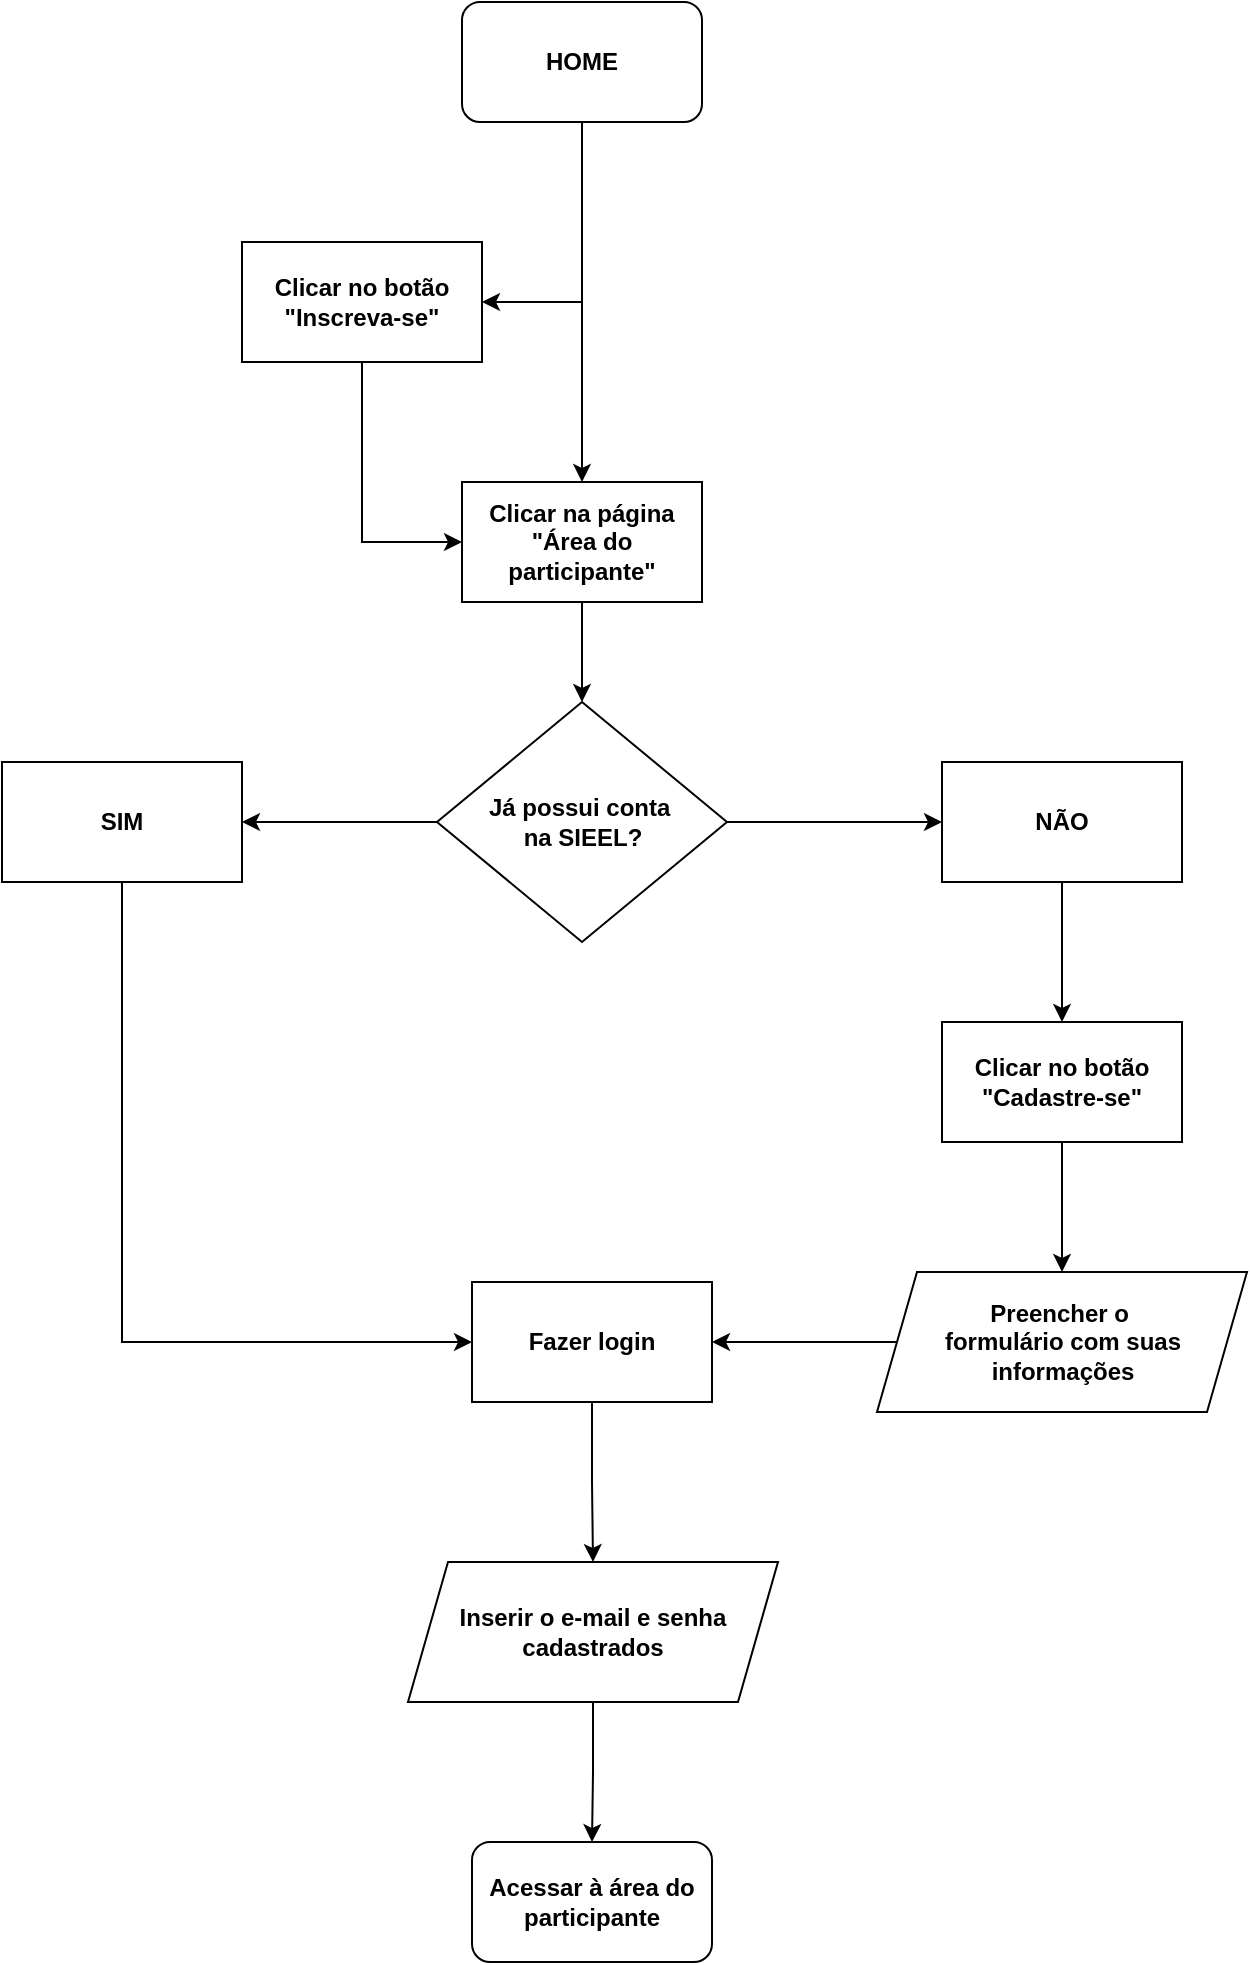 <mxfile version="26.2.13">
  <diagram name="Page-1" id="Qr1Dt3tRchDWBj-zdWVE">
    <mxGraphModel dx="1044" dy="584" grid="1" gridSize="10" guides="1" tooltips="1" connect="1" arrows="1" fold="1" page="1" pageScale="1" pageWidth="850" pageHeight="1100" math="0" shadow="0">
      <root>
        <mxCell id="0" />
        <mxCell id="1" parent="0" />
        <mxCell id="QOp0ti3etKmfNgTExBDU-3" value="" style="edgeStyle=orthogonalEdgeStyle;rounded=0;orthogonalLoop=1;jettySize=auto;html=1;strokeColor=light-dark(default, #4ebe2c);" parent="1" source="QOp0ti3etKmfNgTExBDU-1" target="QOp0ti3etKmfNgTExBDU-2" edge="1">
          <mxGeometry relative="1" as="geometry" />
        </mxCell>
        <mxCell id="QOp0ti3etKmfNgTExBDU-4" style="edgeStyle=orthogonalEdgeStyle;rounded=0;orthogonalLoop=1;jettySize=auto;html=1;strokeColor=light-dark(#000000,#33FF33);" parent="1" source="QOp0ti3etKmfNgTExBDU-1" target="QOp0ti3etKmfNgTExBDU-2" edge="1">
          <mxGeometry relative="1" as="geometry" />
        </mxCell>
        <mxCell id="QOp0ti3etKmfNgTExBDU-8" style="edgeStyle=orthogonalEdgeStyle;rounded=0;orthogonalLoop=1;jettySize=auto;html=1;entryX=1;entryY=0.5;entryDx=0;entryDy=0;strokeColor=light-dark(#000000,#33FF33);" parent="1" source="QOp0ti3etKmfNgTExBDU-1" target="QOp0ti3etKmfNgTExBDU-6" edge="1">
          <mxGeometry relative="1" as="geometry" />
        </mxCell>
        <mxCell id="QOp0ti3etKmfNgTExBDU-1" value="&lt;b&gt;HOME&lt;/b&gt;" style="rounded=1;whiteSpace=wrap;html=1;strokeColor=light-dark(#000000,#00FF00);" parent="1" vertex="1">
          <mxGeometry x="360" y="90" width="120" height="60" as="geometry" />
        </mxCell>
        <mxCell id="QOp0ti3etKmfNgTExBDU-10" style="edgeStyle=orthogonalEdgeStyle;rounded=0;orthogonalLoop=1;jettySize=auto;html=1;entryX=0.5;entryY=0;entryDx=0;entryDy=0;strokeColor=light-dark(#000000,#00FF00);" parent="1" source="QOp0ti3etKmfNgTExBDU-2" target="QOp0ti3etKmfNgTExBDU-11" edge="1">
          <mxGeometry relative="1" as="geometry">
            <mxPoint x="420" y="460" as="targetPoint" />
          </mxGeometry>
        </mxCell>
        <mxCell id="QOp0ti3etKmfNgTExBDU-2" value="&lt;b&gt;Clicar na página &quot;Área do participante&quot;&lt;/b&gt;" style="whiteSpace=wrap;html=1;strokeColor=light-dark(#000000,#00FF00);rounded=0;" parent="1" vertex="1">
          <mxGeometry x="360" y="330" width="120" height="60" as="geometry" />
        </mxCell>
        <mxCell id="QOp0ti3etKmfNgTExBDU-9" style="edgeStyle=orthogonalEdgeStyle;rounded=0;orthogonalLoop=1;jettySize=auto;html=1;entryX=0;entryY=0.5;entryDx=0;entryDy=0;strokeColor=light-dark(#000000,#00FF00);" parent="1" source="QOp0ti3etKmfNgTExBDU-6" target="QOp0ti3etKmfNgTExBDU-2" edge="1">
          <mxGeometry relative="1" as="geometry" />
        </mxCell>
        <mxCell id="QOp0ti3etKmfNgTExBDU-6" value="&lt;b&gt;Clicar no botão &quot;Inscreva-se&quot;&lt;/b&gt;" style="whiteSpace=wrap;html=1;strokeColor=light-dark(#000000,#00FF00);rounded=0;" parent="1" vertex="1">
          <mxGeometry x="250" y="210" width="120" height="60" as="geometry" />
        </mxCell>
        <mxCell id="QOp0ti3etKmfNgTExBDU-14" value="" style="edgeStyle=orthogonalEdgeStyle;rounded=0;orthogonalLoop=1;jettySize=auto;html=1;strokeColor=light-dark(#000000,#00FF00);" parent="1" source="QOp0ti3etKmfNgTExBDU-11" target="QOp0ti3etKmfNgTExBDU-13" edge="1">
          <mxGeometry relative="1" as="geometry" />
        </mxCell>
        <mxCell id="QOp0ti3etKmfNgTExBDU-16" value="" style="edgeStyle=orthogonalEdgeStyle;rounded=0;orthogonalLoop=1;jettySize=auto;html=1;strokeColor=light-dark(#000000,#00CC00);" parent="1" source="QOp0ti3etKmfNgTExBDU-11" target="QOp0ti3etKmfNgTExBDU-15" edge="1">
          <mxGeometry relative="1" as="geometry" />
        </mxCell>
        <mxCell id="QOp0ti3etKmfNgTExBDU-11" value="&lt;div&gt;&lt;b&gt;Já possui conta&amp;nbsp;&lt;/b&gt;&lt;/div&gt;&lt;div&gt;&lt;b&gt;na SIEEL?&lt;/b&gt;&lt;/div&gt;" style="rhombus;whiteSpace=wrap;html=1;fillColor=default;strokeColor=light-dark(#000000,#00FF00);" parent="1" vertex="1">
          <mxGeometry x="347.5" y="440" width="145" height="120" as="geometry" />
        </mxCell>
        <mxCell id="QOp0ti3etKmfNgTExBDU-28" style="edgeStyle=orthogonalEdgeStyle;rounded=0;orthogonalLoop=1;jettySize=auto;html=1;entryX=0;entryY=0.5;entryDx=0;entryDy=0;exitX=0.5;exitY=1;exitDx=0;exitDy=0;strokeColor=light-dark(#000000,#00FF00);" parent="1" source="QOp0ti3etKmfNgTExBDU-13" target="QOp0ti3etKmfNgTExBDU-19" edge="1">
          <mxGeometry relative="1" as="geometry">
            <Array as="points">
              <mxPoint x="190" y="760" />
            </Array>
          </mxGeometry>
        </mxCell>
        <mxCell id="QOp0ti3etKmfNgTExBDU-13" value="&lt;b&gt;SIM&lt;/b&gt;" style="whiteSpace=wrap;html=1;strokeColor=light-dark(#000000,#00FF00);" parent="1" vertex="1">
          <mxGeometry x="130" y="470" width="120" height="60" as="geometry" />
        </mxCell>
        <mxCell id="QOp0ti3etKmfNgTExBDU-18" value="" style="edgeStyle=orthogonalEdgeStyle;rounded=0;orthogonalLoop=1;jettySize=auto;html=1;strokeColor=light-dark(#000000,#00FF00);" parent="1" source="QOp0ti3etKmfNgTExBDU-15" target="QOp0ti3etKmfNgTExBDU-17" edge="1">
          <mxGeometry relative="1" as="geometry" />
        </mxCell>
        <mxCell id="QOp0ti3etKmfNgTExBDU-15" value="&lt;b&gt;NÃO&lt;/b&gt;" style="whiteSpace=wrap;html=1;strokeColor=light-dark(#000000,#00FF00);" parent="1" vertex="1">
          <mxGeometry x="600" y="470" width="120" height="60" as="geometry" />
        </mxCell>
        <mxCell id="QOp0ti3etKmfNgTExBDU-32" style="edgeStyle=orthogonalEdgeStyle;rounded=0;orthogonalLoop=1;jettySize=auto;html=1;strokeColor=light-dark(#000000,#00FF00);" parent="1" source="QOp0ti3etKmfNgTExBDU-17" target="QOp0ti3etKmfNgTExBDU-31" edge="1">
          <mxGeometry relative="1" as="geometry" />
        </mxCell>
        <mxCell id="QOp0ti3etKmfNgTExBDU-17" value="&lt;b&gt;Clicar no botão &quot;Cadastre-se&quot;&lt;/b&gt;" style="whiteSpace=wrap;html=1;strokeColor=light-dark(#000000,#00FF00);" parent="1" vertex="1">
          <mxGeometry x="600" y="600" width="120" height="60" as="geometry" />
        </mxCell>
        <mxCell id="QOp0ti3etKmfNgTExBDU-22" value="" style="edgeStyle=orthogonalEdgeStyle;rounded=0;orthogonalLoop=1;jettySize=auto;html=1;strokeColor=light-dark(#000000,#00CC00);entryX=0.5;entryY=0;entryDx=0;entryDy=0;" parent="1" source="QOp0ti3etKmfNgTExBDU-19" target="QOp0ti3etKmfNgTExBDU-30" edge="1">
          <mxGeometry relative="1" as="geometry">
            <mxPoint x="425" y="870" as="targetPoint" />
          </mxGeometry>
        </mxCell>
        <mxCell id="QOp0ti3etKmfNgTExBDU-19" value="&lt;b&gt;Fazer login&lt;/b&gt;" style="whiteSpace=wrap;html=1;strokeColor=light-dark(#000000,#00FF00);" parent="1" vertex="1">
          <mxGeometry x="365" y="730" width="120" height="60" as="geometry" />
        </mxCell>
        <mxCell id="QOp0ti3etKmfNgTExBDU-27" value="" style="edgeStyle=orthogonalEdgeStyle;rounded=0;orthogonalLoop=1;jettySize=auto;html=1;strokeColor=light-dark(#000000,#00FF00);exitX=0.5;exitY=1;exitDx=0;exitDy=0;" parent="1" source="QOp0ti3etKmfNgTExBDU-30" target="QOp0ti3etKmfNgTExBDU-26" edge="1">
          <mxGeometry relative="1" as="geometry">
            <mxPoint x="425" y="930" as="sourcePoint" />
          </mxGeometry>
        </mxCell>
        <mxCell id="QOp0ti3etKmfNgTExBDU-26" value="&lt;b&gt;Acessar à área do participante&lt;/b&gt;" style="whiteSpace=wrap;html=1;strokeColor=light-dark(#000000,#00CC00);rounded=1;" parent="1" vertex="1">
          <mxGeometry x="365" y="1010" width="120" height="60" as="geometry" />
        </mxCell>
        <mxCell id="QOp0ti3etKmfNgTExBDU-30" value="&lt;b&gt;Inserir o e-mail e senha cadastrados&lt;/b&gt;" style="shape=parallelogram;perimeter=parallelogramPerimeter;whiteSpace=wrap;html=1;fixedSize=1;strokeColor=light-dark(#000000,#00FF00);" parent="1" vertex="1">
          <mxGeometry x="333" y="870" width="185" height="70" as="geometry" />
        </mxCell>
        <mxCell id="QOp0ti3etKmfNgTExBDU-33" value="" style="edgeStyle=orthogonalEdgeStyle;rounded=0;orthogonalLoop=1;jettySize=auto;html=1;strokeColor=light-dark(#000000,#00FF00);" parent="1" source="QOp0ti3etKmfNgTExBDU-31" target="QOp0ti3etKmfNgTExBDU-19" edge="1">
          <mxGeometry relative="1" as="geometry" />
        </mxCell>
        <mxCell id="QOp0ti3etKmfNgTExBDU-31" value="&lt;div align=&quot;center&quot;&gt;&lt;b&gt;Preencher o&amp;nbsp;&lt;/b&gt;&lt;/div&gt;&lt;div align=&quot;center&quot;&gt;&lt;b&gt;formulário com suas informações&lt;/b&gt;&lt;/div&gt;" style="shape=parallelogram;perimeter=parallelogramPerimeter;whiteSpace=wrap;html=1;fixedSize=1;strokeColor=light-dark(#000000,#00FF00);align=center;" parent="1" vertex="1">
          <mxGeometry x="567.5" y="725" width="185" height="70" as="geometry" />
        </mxCell>
      </root>
    </mxGraphModel>
  </diagram>
</mxfile>
